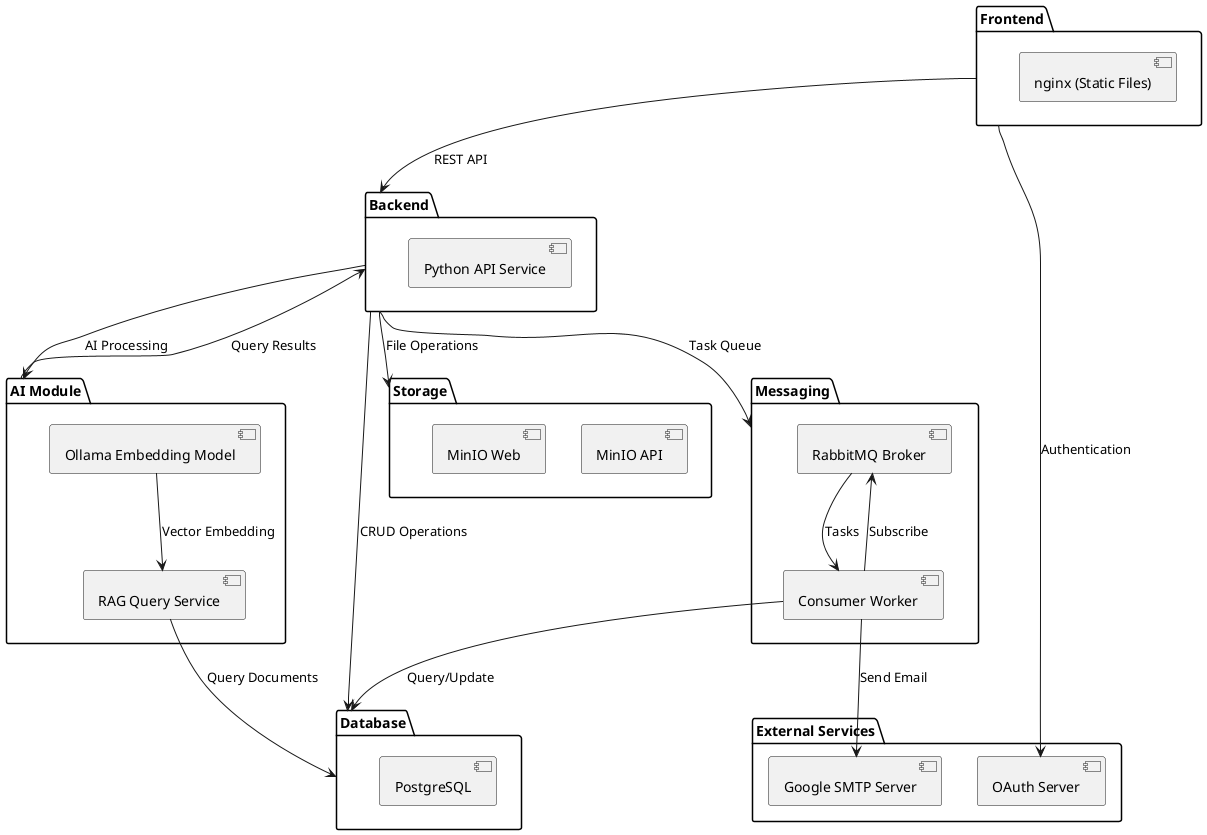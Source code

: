 @startuml

package "Frontend" {
  [nginx (Static Files)]
}

package "Backend" {
  [Python API Service]
}

package "Messaging" {
  [RabbitMQ Broker]
  [Consumer Worker]
}

package "AI Module" {
  [Ollama Embedding Model]
  [RAG Query Service]
}

package "Database" {
  [PostgreSQL]
}

package "Storage" {
  [MinIO API]
  [MinIO Web]
}

package "External Services" {
  [Google SMTP Server]
  [OAuth Server]
}


Frontend --> Backend : REST API
Frontend --> "OAuth Server" : Authentication
Backend --> Messaging : Task Queue
Backend --> Storage : File Operations
Backend --> Database : CRUD Operations
Backend --> "AI Module" : AI Processing


"Ollama Embedding Model" --> "RAG Query Service" : Vector Embedding
"Consumer Worker" --> "RabbitMQ Broker" : Subscribe
"RabbitMQ Broker" --> "Consumer Worker" : Tasks
"Consumer Worker" --> Database : Query/Update
"Consumer Worker" --> "Google SMTP Server" : Send Email
"RAG Query Service" --> Database : Query Documents
"AI Module" --> Backend : Query Results

@enduml